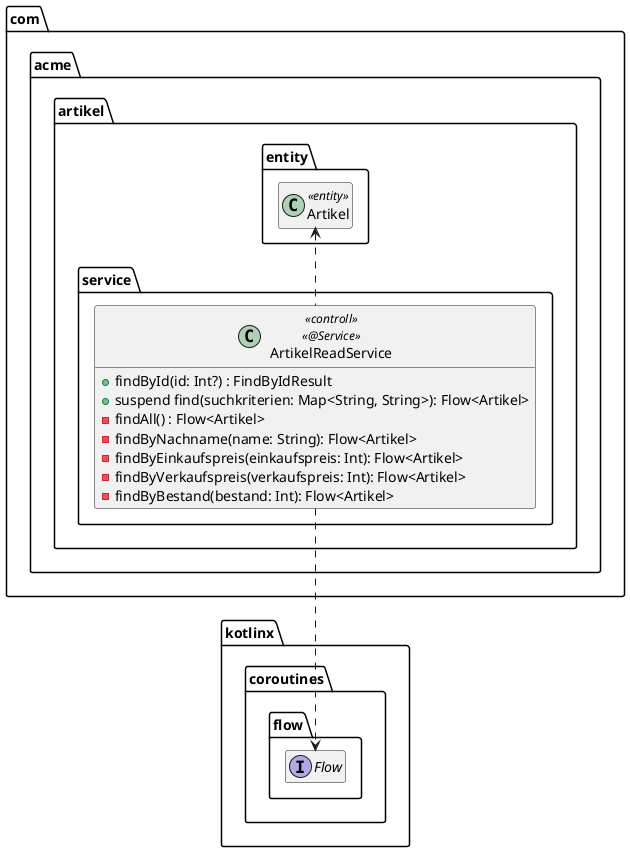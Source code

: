 @startuml
'https://plantuml.com/class-diagram

package kotlinx.coroutines.flow {
    interface Flow
}

package com.acme.artikel {
    package entity {
        class Artikel << entity >>
    }

    package service {
        class ArtikelReadService << controll >> << @Service >> {
            + findById(id: Int?) : FindByIdResult
            + suspend find(suchkriterien: Map<String, String>): Flow<Artikel>
            - findAll() : Flow<Artikel>
            - findByNachname(name: String): Flow<Artikel>
            - findByEinkaufspreis(einkaufspreis: Int): Flow<Artikel>
            - findByVerkaufspreis(verkaufspreis: Int): Flow<Artikel>
            - findByBestand(bestand: Int): Flow<Artikel>
        }

        ArtikelReadService .up.> Artikel
        ArtikelReadService ..> Flow
    }
}

hide empty members
@enduml
